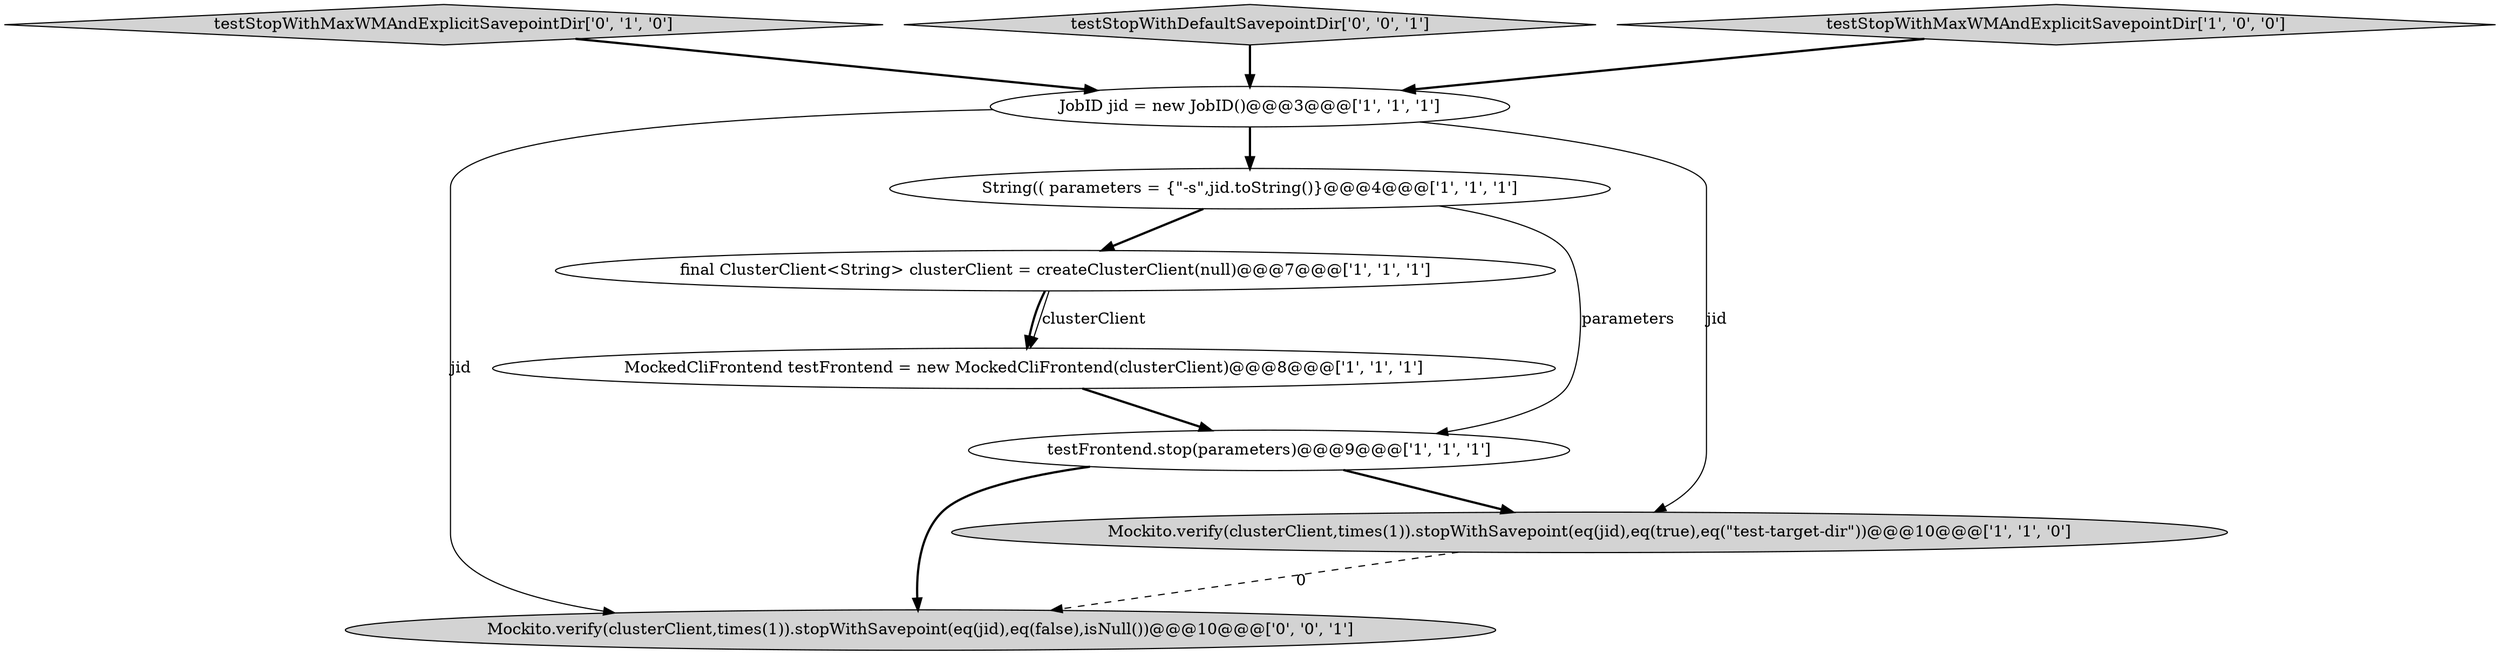 digraph {
7 [style = filled, label = "testStopWithMaxWMAndExplicitSavepointDir['0', '1', '0']", fillcolor = lightgray, shape = diamond image = "AAA0AAABBB2BBB"];
2 [style = filled, label = "final ClusterClient<String> clusterClient = createClusterClient(null)@@@7@@@['1', '1', '1']", fillcolor = white, shape = ellipse image = "AAA0AAABBB1BBB"];
1 [style = filled, label = "String(( parameters = {\"-s\",jid.toString()}@@@4@@@['1', '1', '1']", fillcolor = white, shape = ellipse image = "AAA0AAABBB1BBB"];
8 [style = filled, label = "Mockito.verify(clusterClient,times(1)).stopWithSavepoint(eq(jid),eq(false),isNull())@@@10@@@['0', '0', '1']", fillcolor = lightgray, shape = ellipse image = "AAA0AAABBB3BBB"];
0 [style = filled, label = "MockedCliFrontend testFrontend = new MockedCliFrontend(clusterClient)@@@8@@@['1', '1', '1']", fillcolor = white, shape = ellipse image = "AAA0AAABBB1BBB"];
9 [style = filled, label = "testStopWithDefaultSavepointDir['0', '0', '1']", fillcolor = lightgray, shape = diamond image = "AAA0AAABBB3BBB"];
4 [style = filled, label = "JobID jid = new JobID()@@@3@@@['1', '1', '1']", fillcolor = white, shape = ellipse image = "AAA0AAABBB1BBB"];
3 [style = filled, label = "testStopWithMaxWMAndExplicitSavepointDir['1', '0', '0']", fillcolor = lightgray, shape = diamond image = "AAA0AAABBB1BBB"];
5 [style = filled, label = "testFrontend.stop(parameters)@@@9@@@['1', '1', '1']", fillcolor = white, shape = ellipse image = "AAA0AAABBB1BBB"];
6 [style = filled, label = "Mockito.verify(clusterClient,times(1)).stopWithSavepoint(eq(jid),eq(true),eq(\"test-target-dir\"))@@@10@@@['1', '1', '0']", fillcolor = lightgray, shape = ellipse image = "AAA0AAABBB1BBB"];
4->8 [style = solid, label="jid"];
2->0 [style = bold, label=""];
0->5 [style = bold, label=""];
5->8 [style = bold, label=""];
4->6 [style = solid, label="jid"];
7->4 [style = bold, label=""];
2->0 [style = solid, label="clusterClient"];
6->8 [style = dashed, label="0"];
9->4 [style = bold, label=""];
1->2 [style = bold, label=""];
3->4 [style = bold, label=""];
5->6 [style = bold, label=""];
4->1 [style = bold, label=""];
1->5 [style = solid, label="parameters"];
}
